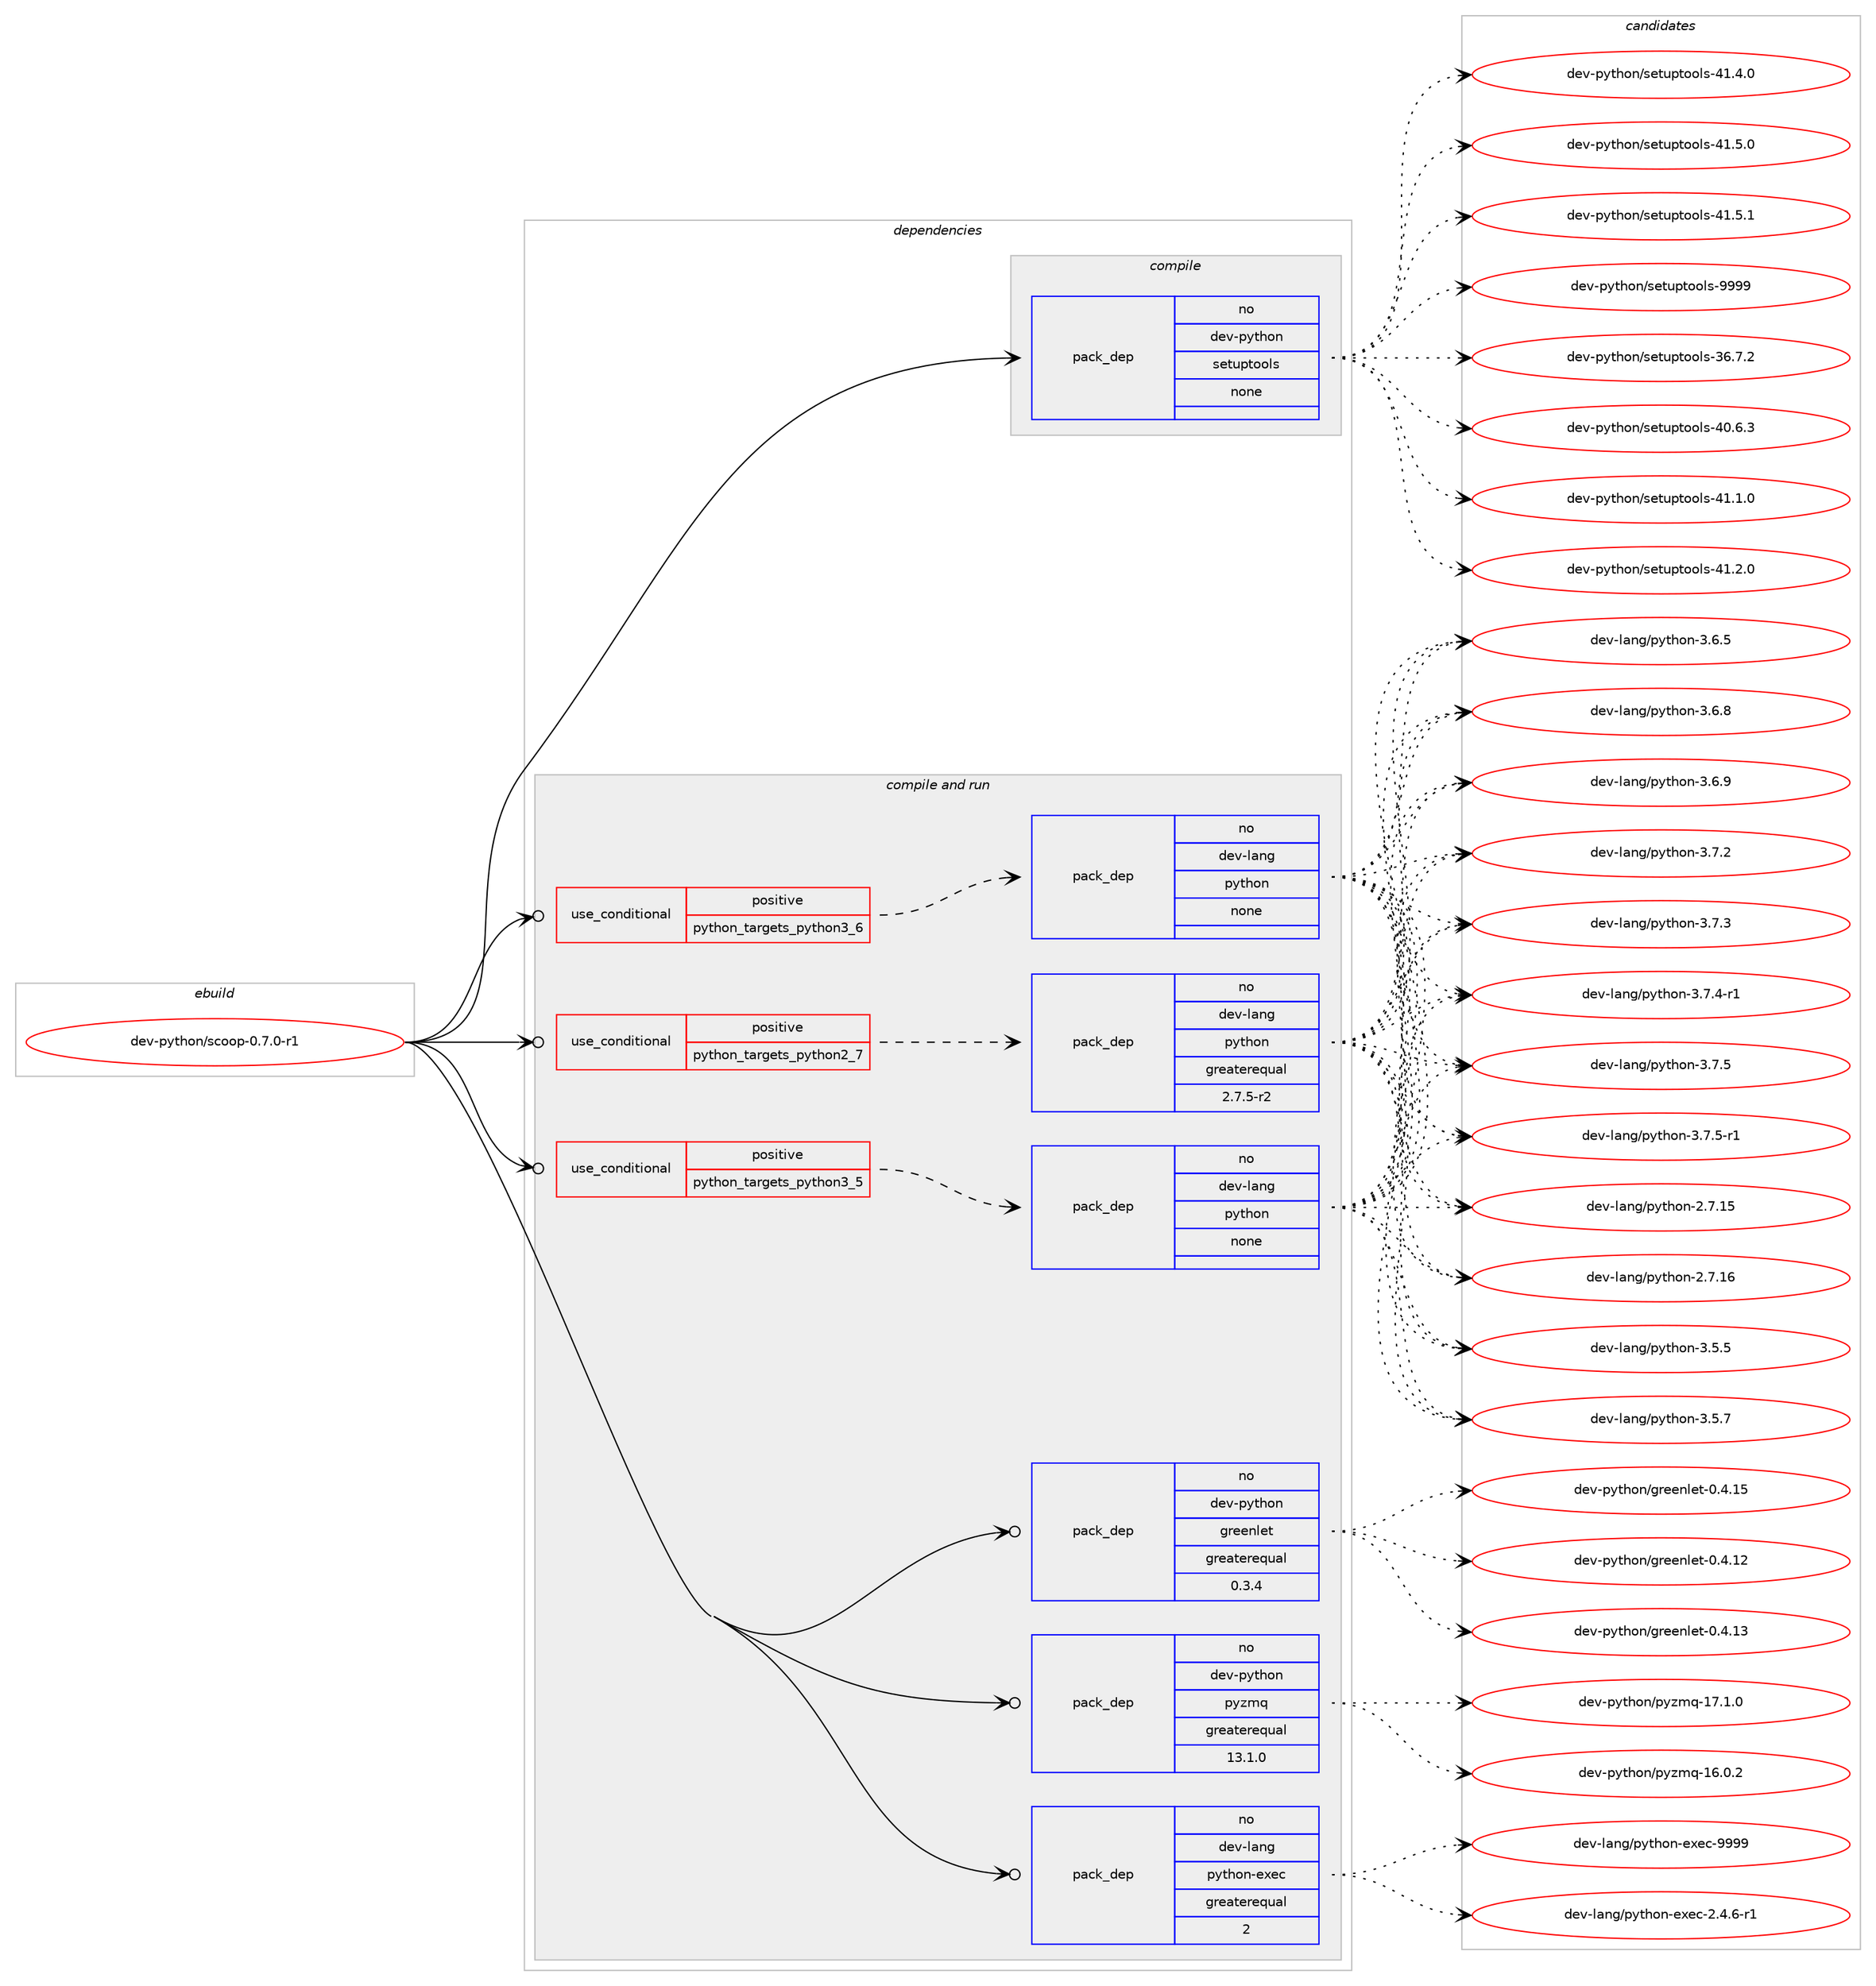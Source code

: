 digraph prolog {

# *************
# Graph options
# *************

newrank=true;
concentrate=true;
compound=true;
graph [rankdir=LR,fontname=Helvetica,fontsize=10,ranksep=1.5];#, ranksep=2.5, nodesep=0.2];
edge  [arrowhead=vee];
node  [fontname=Helvetica,fontsize=10];

# **********
# The ebuild
# **********

subgraph cluster_leftcol {
color=gray;
rank=same;
label=<<i>ebuild</i>>;
id [label="dev-python/scoop-0.7.0-r1", color=red, width=4, href="../dev-python/scoop-0.7.0-r1.svg"];
}

# ****************
# The dependencies
# ****************

subgraph cluster_midcol {
color=gray;
label=<<i>dependencies</i>>;
subgraph cluster_compile {
fillcolor="#eeeeee";
style=filled;
label=<<i>compile</i>>;
subgraph pack475462 {
dependency636387 [label=<<TABLE BORDER="0" CELLBORDER="1" CELLSPACING="0" CELLPADDING="4" WIDTH="220"><TR><TD ROWSPAN="6" CELLPADDING="30">pack_dep</TD></TR><TR><TD WIDTH="110">no</TD></TR><TR><TD>dev-python</TD></TR><TR><TD>setuptools</TD></TR><TR><TD>none</TD></TR><TR><TD></TD></TR></TABLE>>, shape=none, color=blue];
}
id:e -> dependency636387:w [weight=20,style="solid",arrowhead="vee"];
}
subgraph cluster_compileandrun {
fillcolor="#eeeeee";
style=filled;
label=<<i>compile and run</i>>;
subgraph cond149044 {
dependency636388 [label=<<TABLE BORDER="0" CELLBORDER="1" CELLSPACING="0" CELLPADDING="4"><TR><TD ROWSPAN="3" CELLPADDING="10">use_conditional</TD></TR><TR><TD>positive</TD></TR><TR><TD>python_targets_python2_7</TD></TR></TABLE>>, shape=none, color=red];
subgraph pack475463 {
dependency636389 [label=<<TABLE BORDER="0" CELLBORDER="1" CELLSPACING="0" CELLPADDING="4" WIDTH="220"><TR><TD ROWSPAN="6" CELLPADDING="30">pack_dep</TD></TR><TR><TD WIDTH="110">no</TD></TR><TR><TD>dev-lang</TD></TR><TR><TD>python</TD></TR><TR><TD>greaterequal</TD></TR><TR><TD>2.7.5-r2</TD></TR></TABLE>>, shape=none, color=blue];
}
dependency636388:e -> dependency636389:w [weight=20,style="dashed",arrowhead="vee"];
}
id:e -> dependency636388:w [weight=20,style="solid",arrowhead="odotvee"];
subgraph cond149045 {
dependency636390 [label=<<TABLE BORDER="0" CELLBORDER="1" CELLSPACING="0" CELLPADDING="4"><TR><TD ROWSPAN="3" CELLPADDING="10">use_conditional</TD></TR><TR><TD>positive</TD></TR><TR><TD>python_targets_python3_5</TD></TR></TABLE>>, shape=none, color=red];
subgraph pack475464 {
dependency636391 [label=<<TABLE BORDER="0" CELLBORDER="1" CELLSPACING="0" CELLPADDING="4" WIDTH="220"><TR><TD ROWSPAN="6" CELLPADDING="30">pack_dep</TD></TR><TR><TD WIDTH="110">no</TD></TR><TR><TD>dev-lang</TD></TR><TR><TD>python</TD></TR><TR><TD>none</TD></TR><TR><TD></TD></TR></TABLE>>, shape=none, color=blue];
}
dependency636390:e -> dependency636391:w [weight=20,style="dashed",arrowhead="vee"];
}
id:e -> dependency636390:w [weight=20,style="solid",arrowhead="odotvee"];
subgraph cond149046 {
dependency636392 [label=<<TABLE BORDER="0" CELLBORDER="1" CELLSPACING="0" CELLPADDING="4"><TR><TD ROWSPAN="3" CELLPADDING="10">use_conditional</TD></TR><TR><TD>positive</TD></TR><TR><TD>python_targets_python3_6</TD></TR></TABLE>>, shape=none, color=red];
subgraph pack475465 {
dependency636393 [label=<<TABLE BORDER="0" CELLBORDER="1" CELLSPACING="0" CELLPADDING="4" WIDTH="220"><TR><TD ROWSPAN="6" CELLPADDING="30">pack_dep</TD></TR><TR><TD WIDTH="110">no</TD></TR><TR><TD>dev-lang</TD></TR><TR><TD>python</TD></TR><TR><TD>none</TD></TR><TR><TD></TD></TR></TABLE>>, shape=none, color=blue];
}
dependency636392:e -> dependency636393:w [weight=20,style="dashed",arrowhead="vee"];
}
id:e -> dependency636392:w [weight=20,style="solid",arrowhead="odotvee"];
subgraph pack475466 {
dependency636394 [label=<<TABLE BORDER="0" CELLBORDER="1" CELLSPACING="0" CELLPADDING="4" WIDTH="220"><TR><TD ROWSPAN="6" CELLPADDING="30">pack_dep</TD></TR><TR><TD WIDTH="110">no</TD></TR><TR><TD>dev-lang</TD></TR><TR><TD>python-exec</TD></TR><TR><TD>greaterequal</TD></TR><TR><TD>2</TD></TR></TABLE>>, shape=none, color=blue];
}
id:e -> dependency636394:w [weight=20,style="solid",arrowhead="odotvee"];
subgraph pack475467 {
dependency636395 [label=<<TABLE BORDER="0" CELLBORDER="1" CELLSPACING="0" CELLPADDING="4" WIDTH="220"><TR><TD ROWSPAN="6" CELLPADDING="30">pack_dep</TD></TR><TR><TD WIDTH="110">no</TD></TR><TR><TD>dev-python</TD></TR><TR><TD>greenlet</TD></TR><TR><TD>greaterequal</TD></TR><TR><TD>0.3.4</TD></TR></TABLE>>, shape=none, color=blue];
}
id:e -> dependency636395:w [weight=20,style="solid",arrowhead="odotvee"];
subgraph pack475468 {
dependency636396 [label=<<TABLE BORDER="0" CELLBORDER="1" CELLSPACING="0" CELLPADDING="4" WIDTH="220"><TR><TD ROWSPAN="6" CELLPADDING="30">pack_dep</TD></TR><TR><TD WIDTH="110">no</TD></TR><TR><TD>dev-python</TD></TR><TR><TD>pyzmq</TD></TR><TR><TD>greaterequal</TD></TR><TR><TD>13.1.0</TD></TR></TABLE>>, shape=none, color=blue];
}
id:e -> dependency636396:w [weight=20,style="solid",arrowhead="odotvee"];
}
subgraph cluster_run {
fillcolor="#eeeeee";
style=filled;
label=<<i>run</i>>;
}
}

# **************
# The candidates
# **************

subgraph cluster_choices {
rank=same;
color=gray;
label=<<i>candidates</i>>;

subgraph choice475462 {
color=black;
nodesep=1;
choice100101118451121211161041111104711510111611711211611111110811545515446554650 [label="dev-python/setuptools-36.7.2", color=red, width=4,href="../dev-python/setuptools-36.7.2.svg"];
choice100101118451121211161041111104711510111611711211611111110811545524846544651 [label="dev-python/setuptools-40.6.3", color=red, width=4,href="../dev-python/setuptools-40.6.3.svg"];
choice100101118451121211161041111104711510111611711211611111110811545524946494648 [label="dev-python/setuptools-41.1.0", color=red, width=4,href="../dev-python/setuptools-41.1.0.svg"];
choice100101118451121211161041111104711510111611711211611111110811545524946504648 [label="dev-python/setuptools-41.2.0", color=red, width=4,href="../dev-python/setuptools-41.2.0.svg"];
choice100101118451121211161041111104711510111611711211611111110811545524946524648 [label="dev-python/setuptools-41.4.0", color=red, width=4,href="../dev-python/setuptools-41.4.0.svg"];
choice100101118451121211161041111104711510111611711211611111110811545524946534648 [label="dev-python/setuptools-41.5.0", color=red, width=4,href="../dev-python/setuptools-41.5.0.svg"];
choice100101118451121211161041111104711510111611711211611111110811545524946534649 [label="dev-python/setuptools-41.5.1", color=red, width=4,href="../dev-python/setuptools-41.5.1.svg"];
choice10010111845112121116104111110471151011161171121161111111081154557575757 [label="dev-python/setuptools-9999", color=red, width=4,href="../dev-python/setuptools-9999.svg"];
dependency636387:e -> choice100101118451121211161041111104711510111611711211611111110811545515446554650:w [style=dotted,weight="100"];
dependency636387:e -> choice100101118451121211161041111104711510111611711211611111110811545524846544651:w [style=dotted,weight="100"];
dependency636387:e -> choice100101118451121211161041111104711510111611711211611111110811545524946494648:w [style=dotted,weight="100"];
dependency636387:e -> choice100101118451121211161041111104711510111611711211611111110811545524946504648:w [style=dotted,weight="100"];
dependency636387:e -> choice100101118451121211161041111104711510111611711211611111110811545524946524648:w [style=dotted,weight="100"];
dependency636387:e -> choice100101118451121211161041111104711510111611711211611111110811545524946534648:w [style=dotted,weight="100"];
dependency636387:e -> choice100101118451121211161041111104711510111611711211611111110811545524946534649:w [style=dotted,weight="100"];
dependency636387:e -> choice10010111845112121116104111110471151011161171121161111111081154557575757:w [style=dotted,weight="100"];
}
subgraph choice475463 {
color=black;
nodesep=1;
choice10010111845108971101034711212111610411111045504655464953 [label="dev-lang/python-2.7.15", color=red, width=4,href="../dev-lang/python-2.7.15.svg"];
choice10010111845108971101034711212111610411111045504655464954 [label="dev-lang/python-2.7.16", color=red, width=4,href="../dev-lang/python-2.7.16.svg"];
choice100101118451089711010347112121116104111110455146534653 [label="dev-lang/python-3.5.5", color=red, width=4,href="../dev-lang/python-3.5.5.svg"];
choice100101118451089711010347112121116104111110455146534655 [label="dev-lang/python-3.5.7", color=red, width=4,href="../dev-lang/python-3.5.7.svg"];
choice100101118451089711010347112121116104111110455146544653 [label="dev-lang/python-3.6.5", color=red, width=4,href="../dev-lang/python-3.6.5.svg"];
choice100101118451089711010347112121116104111110455146544656 [label="dev-lang/python-3.6.8", color=red, width=4,href="../dev-lang/python-3.6.8.svg"];
choice100101118451089711010347112121116104111110455146544657 [label="dev-lang/python-3.6.9", color=red, width=4,href="../dev-lang/python-3.6.9.svg"];
choice100101118451089711010347112121116104111110455146554650 [label="dev-lang/python-3.7.2", color=red, width=4,href="../dev-lang/python-3.7.2.svg"];
choice100101118451089711010347112121116104111110455146554651 [label="dev-lang/python-3.7.3", color=red, width=4,href="../dev-lang/python-3.7.3.svg"];
choice1001011184510897110103471121211161041111104551465546524511449 [label="dev-lang/python-3.7.4-r1", color=red, width=4,href="../dev-lang/python-3.7.4-r1.svg"];
choice100101118451089711010347112121116104111110455146554653 [label="dev-lang/python-3.7.5", color=red, width=4,href="../dev-lang/python-3.7.5.svg"];
choice1001011184510897110103471121211161041111104551465546534511449 [label="dev-lang/python-3.7.5-r1", color=red, width=4,href="../dev-lang/python-3.7.5-r1.svg"];
dependency636389:e -> choice10010111845108971101034711212111610411111045504655464953:w [style=dotted,weight="100"];
dependency636389:e -> choice10010111845108971101034711212111610411111045504655464954:w [style=dotted,weight="100"];
dependency636389:e -> choice100101118451089711010347112121116104111110455146534653:w [style=dotted,weight="100"];
dependency636389:e -> choice100101118451089711010347112121116104111110455146534655:w [style=dotted,weight="100"];
dependency636389:e -> choice100101118451089711010347112121116104111110455146544653:w [style=dotted,weight="100"];
dependency636389:e -> choice100101118451089711010347112121116104111110455146544656:w [style=dotted,weight="100"];
dependency636389:e -> choice100101118451089711010347112121116104111110455146544657:w [style=dotted,weight="100"];
dependency636389:e -> choice100101118451089711010347112121116104111110455146554650:w [style=dotted,weight="100"];
dependency636389:e -> choice100101118451089711010347112121116104111110455146554651:w [style=dotted,weight="100"];
dependency636389:e -> choice1001011184510897110103471121211161041111104551465546524511449:w [style=dotted,weight="100"];
dependency636389:e -> choice100101118451089711010347112121116104111110455146554653:w [style=dotted,weight="100"];
dependency636389:e -> choice1001011184510897110103471121211161041111104551465546534511449:w [style=dotted,weight="100"];
}
subgraph choice475464 {
color=black;
nodesep=1;
choice10010111845108971101034711212111610411111045504655464953 [label="dev-lang/python-2.7.15", color=red, width=4,href="../dev-lang/python-2.7.15.svg"];
choice10010111845108971101034711212111610411111045504655464954 [label="dev-lang/python-2.7.16", color=red, width=4,href="../dev-lang/python-2.7.16.svg"];
choice100101118451089711010347112121116104111110455146534653 [label="dev-lang/python-3.5.5", color=red, width=4,href="../dev-lang/python-3.5.5.svg"];
choice100101118451089711010347112121116104111110455146534655 [label="dev-lang/python-3.5.7", color=red, width=4,href="../dev-lang/python-3.5.7.svg"];
choice100101118451089711010347112121116104111110455146544653 [label="dev-lang/python-3.6.5", color=red, width=4,href="../dev-lang/python-3.6.5.svg"];
choice100101118451089711010347112121116104111110455146544656 [label="dev-lang/python-3.6.8", color=red, width=4,href="../dev-lang/python-3.6.8.svg"];
choice100101118451089711010347112121116104111110455146544657 [label="dev-lang/python-3.6.9", color=red, width=4,href="../dev-lang/python-3.6.9.svg"];
choice100101118451089711010347112121116104111110455146554650 [label="dev-lang/python-3.7.2", color=red, width=4,href="../dev-lang/python-3.7.2.svg"];
choice100101118451089711010347112121116104111110455146554651 [label="dev-lang/python-3.7.3", color=red, width=4,href="../dev-lang/python-3.7.3.svg"];
choice1001011184510897110103471121211161041111104551465546524511449 [label="dev-lang/python-3.7.4-r1", color=red, width=4,href="../dev-lang/python-3.7.4-r1.svg"];
choice100101118451089711010347112121116104111110455146554653 [label="dev-lang/python-3.7.5", color=red, width=4,href="../dev-lang/python-3.7.5.svg"];
choice1001011184510897110103471121211161041111104551465546534511449 [label="dev-lang/python-3.7.5-r1", color=red, width=4,href="../dev-lang/python-3.7.5-r1.svg"];
dependency636391:e -> choice10010111845108971101034711212111610411111045504655464953:w [style=dotted,weight="100"];
dependency636391:e -> choice10010111845108971101034711212111610411111045504655464954:w [style=dotted,weight="100"];
dependency636391:e -> choice100101118451089711010347112121116104111110455146534653:w [style=dotted,weight="100"];
dependency636391:e -> choice100101118451089711010347112121116104111110455146534655:w [style=dotted,weight="100"];
dependency636391:e -> choice100101118451089711010347112121116104111110455146544653:w [style=dotted,weight="100"];
dependency636391:e -> choice100101118451089711010347112121116104111110455146544656:w [style=dotted,weight="100"];
dependency636391:e -> choice100101118451089711010347112121116104111110455146544657:w [style=dotted,weight="100"];
dependency636391:e -> choice100101118451089711010347112121116104111110455146554650:w [style=dotted,weight="100"];
dependency636391:e -> choice100101118451089711010347112121116104111110455146554651:w [style=dotted,weight="100"];
dependency636391:e -> choice1001011184510897110103471121211161041111104551465546524511449:w [style=dotted,weight="100"];
dependency636391:e -> choice100101118451089711010347112121116104111110455146554653:w [style=dotted,weight="100"];
dependency636391:e -> choice1001011184510897110103471121211161041111104551465546534511449:w [style=dotted,weight="100"];
}
subgraph choice475465 {
color=black;
nodesep=1;
choice10010111845108971101034711212111610411111045504655464953 [label="dev-lang/python-2.7.15", color=red, width=4,href="../dev-lang/python-2.7.15.svg"];
choice10010111845108971101034711212111610411111045504655464954 [label="dev-lang/python-2.7.16", color=red, width=4,href="../dev-lang/python-2.7.16.svg"];
choice100101118451089711010347112121116104111110455146534653 [label="dev-lang/python-3.5.5", color=red, width=4,href="../dev-lang/python-3.5.5.svg"];
choice100101118451089711010347112121116104111110455146534655 [label="dev-lang/python-3.5.7", color=red, width=4,href="../dev-lang/python-3.5.7.svg"];
choice100101118451089711010347112121116104111110455146544653 [label="dev-lang/python-3.6.5", color=red, width=4,href="../dev-lang/python-3.6.5.svg"];
choice100101118451089711010347112121116104111110455146544656 [label="dev-lang/python-3.6.8", color=red, width=4,href="../dev-lang/python-3.6.8.svg"];
choice100101118451089711010347112121116104111110455146544657 [label="dev-lang/python-3.6.9", color=red, width=4,href="../dev-lang/python-3.6.9.svg"];
choice100101118451089711010347112121116104111110455146554650 [label="dev-lang/python-3.7.2", color=red, width=4,href="../dev-lang/python-3.7.2.svg"];
choice100101118451089711010347112121116104111110455146554651 [label="dev-lang/python-3.7.3", color=red, width=4,href="../dev-lang/python-3.7.3.svg"];
choice1001011184510897110103471121211161041111104551465546524511449 [label="dev-lang/python-3.7.4-r1", color=red, width=4,href="../dev-lang/python-3.7.4-r1.svg"];
choice100101118451089711010347112121116104111110455146554653 [label="dev-lang/python-3.7.5", color=red, width=4,href="../dev-lang/python-3.7.5.svg"];
choice1001011184510897110103471121211161041111104551465546534511449 [label="dev-lang/python-3.7.5-r1", color=red, width=4,href="../dev-lang/python-3.7.5-r1.svg"];
dependency636393:e -> choice10010111845108971101034711212111610411111045504655464953:w [style=dotted,weight="100"];
dependency636393:e -> choice10010111845108971101034711212111610411111045504655464954:w [style=dotted,weight="100"];
dependency636393:e -> choice100101118451089711010347112121116104111110455146534653:w [style=dotted,weight="100"];
dependency636393:e -> choice100101118451089711010347112121116104111110455146534655:w [style=dotted,weight="100"];
dependency636393:e -> choice100101118451089711010347112121116104111110455146544653:w [style=dotted,weight="100"];
dependency636393:e -> choice100101118451089711010347112121116104111110455146544656:w [style=dotted,weight="100"];
dependency636393:e -> choice100101118451089711010347112121116104111110455146544657:w [style=dotted,weight="100"];
dependency636393:e -> choice100101118451089711010347112121116104111110455146554650:w [style=dotted,weight="100"];
dependency636393:e -> choice100101118451089711010347112121116104111110455146554651:w [style=dotted,weight="100"];
dependency636393:e -> choice1001011184510897110103471121211161041111104551465546524511449:w [style=dotted,weight="100"];
dependency636393:e -> choice100101118451089711010347112121116104111110455146554653:w [style=dotted,weight="100"];
dependency636393:e -> choice1001011184510897110103471121211161041111104551465546534511449:w [style=dotted,weight="100"];
}
subgraph choice475466 {
color=black;
nodesep=1;
choice10010111845108971101034711212111610411111045101120101994550465246544511449 [label="dev-lang/python-exec-2.4.6-r1", color=red, width=4,href="../dev-lang/python-exec-2.4.6-r1.svg"];
choice10010111845108971101034711212111610411111045101120101994557575757 [label="dev-lang/python-exec-9999", color=red, width=4,href="../dev-lang/python-exec-9999.svg"];
dependency636394:e -> choice10010111845108971101034711212111610411111045101120101994550465246544511449:w [style=dotted,weight="100"];
dependency636394:e -> choice10010111845108971101034711212111610411111045101120101994557575757:w [style=dotted,weight="100"];
}
subgraph choice475467 {
color=black;
nodesep=1;
choice100101118451121211161041111104710311410110111010810111645484652464950 [label="dev-python/greenlet-0.4.12", color=red, width=4,href="../dev-python/greenlet-0.4.12.svg"];
choice100101118451121211161041111104710311410110111010810111645484652464951 [label="dev-python/greenlet-0.4.13", color=red, width=4,href="../dev-python/greenlet-0.4.13.svg"];
choice100101118451121211161041111104710311410110111010810111645484652464953 [label="dev-python/greenlet-0.4.15", color=red, width=4,href="../dev-python/greenlet-0.4.15.svg"];
dependency636395:e -> choice100101118451121211161041111104710311410110111010810111645484652464950:w [style=dotted,weight="100"];
dependency636395:e -> choice100101118451121211161041111104710311410110111010810111645484652464951:w [style=dotted,weight="100"];
dependency636395:e -> choice100101118451121211161041111104710311410110111010810111645484652464953:w [style=dotted,weight="100"];
}
subgraph choice475468 {
color=black;
nodesep=1;
choice100101118451121211161041111104711212112210911345495446484650 [label="dev-python/pyzmq-16.0.2", color=red, width=4,href="../dev-python/pyzmq-16.0.2.svg"];
choice100101118451121211161041111104711212112210911345495546494648 [label="dev-python/pyzmq-17.1.0", color=red, width=4,href="../dev-python/pyzmq-17.1.0.svg"];
dependency636396:e -> choice100101118451121211161041111104711212112210911345495446484650:w [style=dotted,weight="100"];
dependency636396:e -> choice100101118451121211161041111104711212112210911345495546494648:w [style=dotted,weight="100"];
}
}

}
